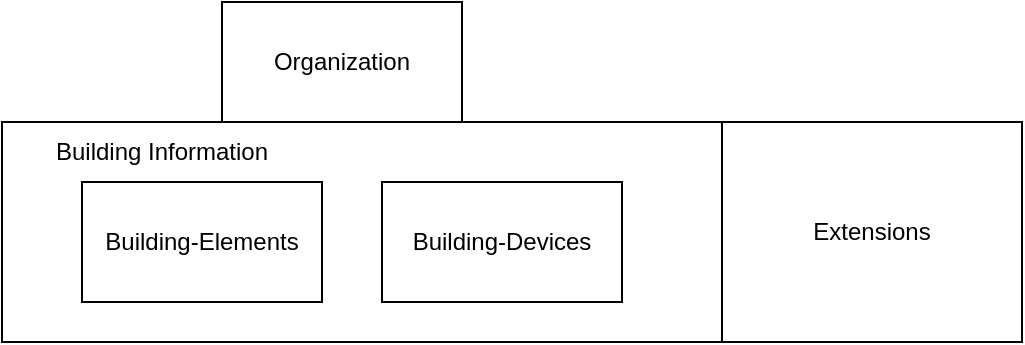 <mxfile version="20.0.3" type="embed"><diagram id="UvaeyA53r129GI1TBPnz" name="Page-1"><mxGraphModel dx="940" dy="605" grid="1" gridSize="10" guides="1" tooltips="1" connect="1" arrows="1" fold="1" page="1" pageScale="1" pageWidth="827" pageHeight="1169" math="0" shadow="0"><root><mxCell id="0"/><mxCell id="1" parent="0"/><mxCell id="5" value="" style="rounded=0;whiteSpace=wrap;html=1;" vertex="1" parent="1"><mxGeometry x="140" y="140" width="360" height="110" as="geometry"/></mxCell><mxCell id="2" value="Organization" style="rounded=0;whiteSpace=wrap;html=1;" vertex="1" parent="1"><mxGeometry x="250" y="80" width="120" height="60" as="geometry"/></mxCell><mxCell id="3" value="Building-Devices" style="rounded=0;whiteSpace=wrap;html=1;" vertex="1" parent="1"><mxGeometry x="330" y="170" width="120" height="60" as="geometry"/></mxCell><mxCell id="4" value="Building-Elements" style="rounded=0;whiteSpace=wrap;html=1;" vertex="1" parent="1"><mxGeometry x="180" y="170" width="120" height="60" as="geometry"/></mxCell><mxCell id="6" value="Building Information" style="text;html=1;strokeColor=none;fillColor=none;align=center;verticalAlign=middle;whiteSpace=wrap;rounded=0;" vertex="1" parent="1"><mxGeometry x="140" y="140" width="160" height="30" as="geometry"/></mxCell><mxCell id="7" value="Extensions" style="rounded=0;whiteSpace=wrap;html=1;" vertex="1" parent="1"><mxGeometry x="500" y="140" width="150" height="110" as="geometry"/></mxCell></root></mxGraphModel></diagram></mxfile>
